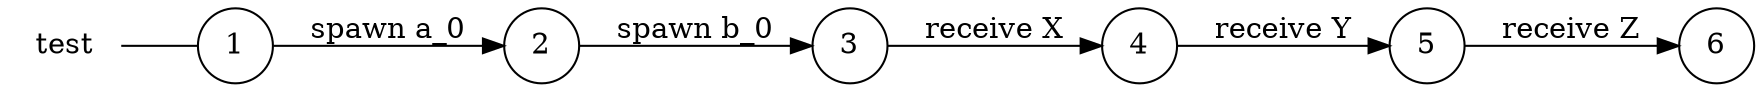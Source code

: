 digraph test {
	rankdir="LR";
	n_0 [label="test", shape="plaintext"];
	n_1 [id="3", shape=circle, label="3"];
	n_2 [id="6", shape=circle, label="6"];
	n_3 [id="4", shape=circle, label="4"];
	n_4 [id="5", shape=circle, label="5"];
	n_5 [id="2", shape=circle, label="2"];
	n_6 [id="1", shape=circle, label="1"];
	n_0 -> n_6 [arrowhead=none];

	n_6 -> n_5 [id="[$e|1]", label="spawn a_0"];
	n_5 -> n_1 [id="[$e|4]", label="spawn b_0"];
	n_4 -> n_2 [id="[$e|3]", label="receive Z"];
	n_1 -> n_3 [id="[$e|0]", label="receive X"];
	n_3 -> n_4 [id="[$e|2]", label="receive Y"];
}

